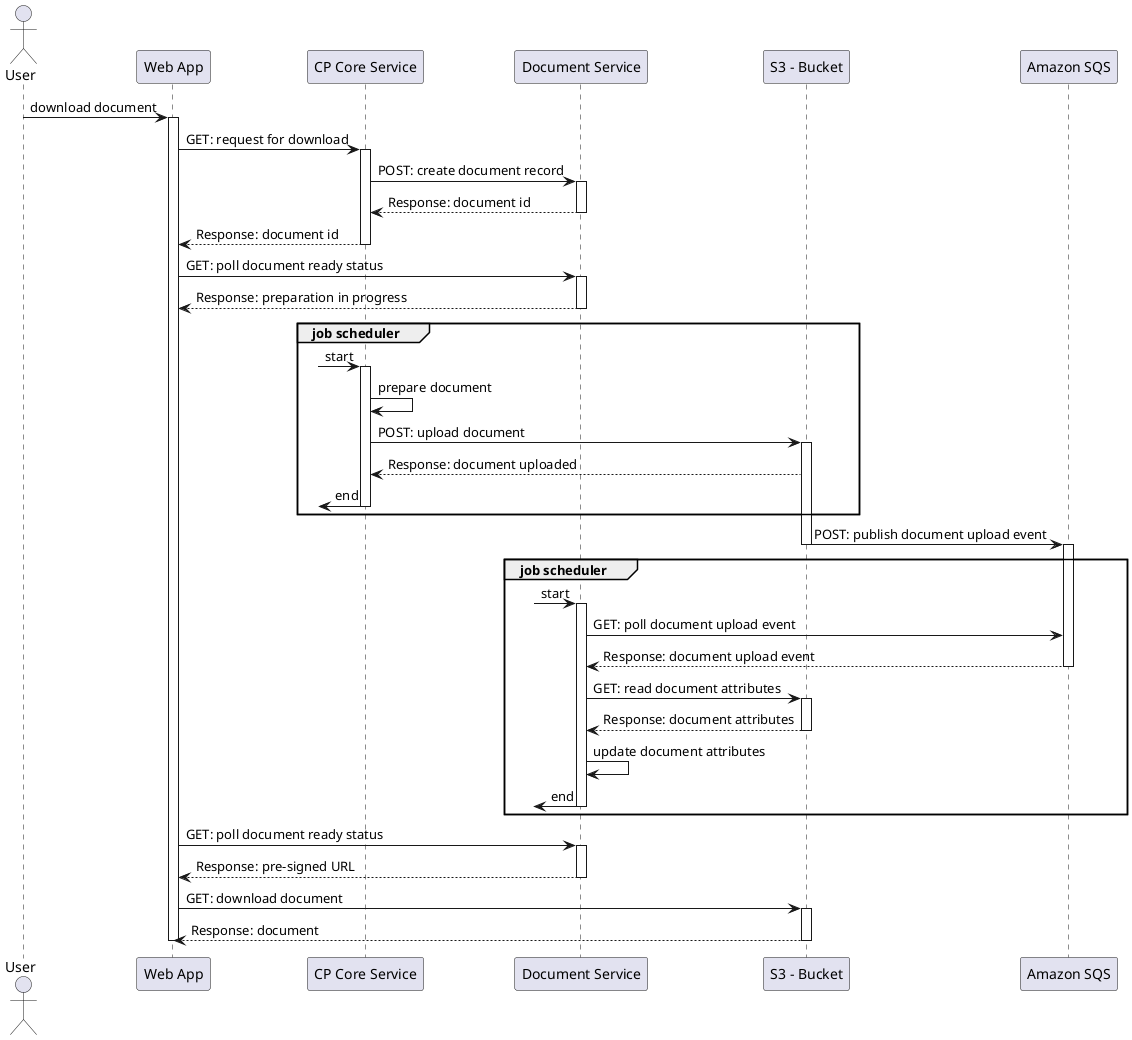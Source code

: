 @startuml
actor User
participant "Web App" as Client
participant "CP Core Service" as CpCore
participant "Document Service" as Document
participant "S3 - Bucket" as Bucket
participant "Amazon SQS" as SQS
User -> Client: download document
activate Client
Client -> CpCore: GET: request for download
activate CpCore
CpCore -> Document: POST: create document record
activate Document
Document --> CpCore: Response: document id
deactivate Document
CpCore --> Client: Response: document id
deactivate CpCore
Client -> Document: GET: poll document ready status
activate Document
Document --> Client: Response: preparation in progress
deactivate Document
group job scheduler
?-> CpCore: start
activate CpCore
CpCore -> CpCore: prepare document
CpCore -> Bucket: POST: upload document
activate Bucket
Bucket --> CpCore: Response: document uploaded
?<- CpCore: end
deactivate CpCore
end
Bucket -> SQS: POST: publish document upload event
deactivate Bucket
activate SQS
group job scheduler
?-> Document: start
activate Document
Document -> SQS: GET: poll document upload event
SQS --> Document: Response: document upload event
deactivate SQS
Document -> Bucket: GET: read document attributes
activate Bucket
Bucket --> Document: Response: document attributes
deactivate Bucket
Document -> Document: update document attributes
?<- Document: end
deactivate Document
end
Client -> Document: GET: poll document ready status
activate Document
Document --> Client: Response: pre-signed URL
deactivate Document
Client -> Bucket: GET: download document
activate Bucket
Bucket --> Client: Response: document
deactivate Bucket
deactivate Client
@enduml